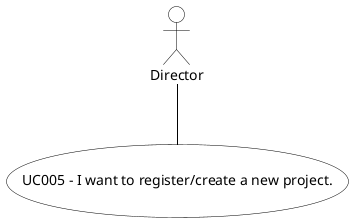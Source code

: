 @startuml
skinparam actor {
BackgroundColor #white
ArrowColor #black
BorderColor #black
}
skinparam usecase {
BackgroundColor #white
ArrowColor #black
BorderColor #black
}
actor Director as Director
usecase (UC005 - I want to register/create a new project.) as UC

:Director: -- UC
@enduml




